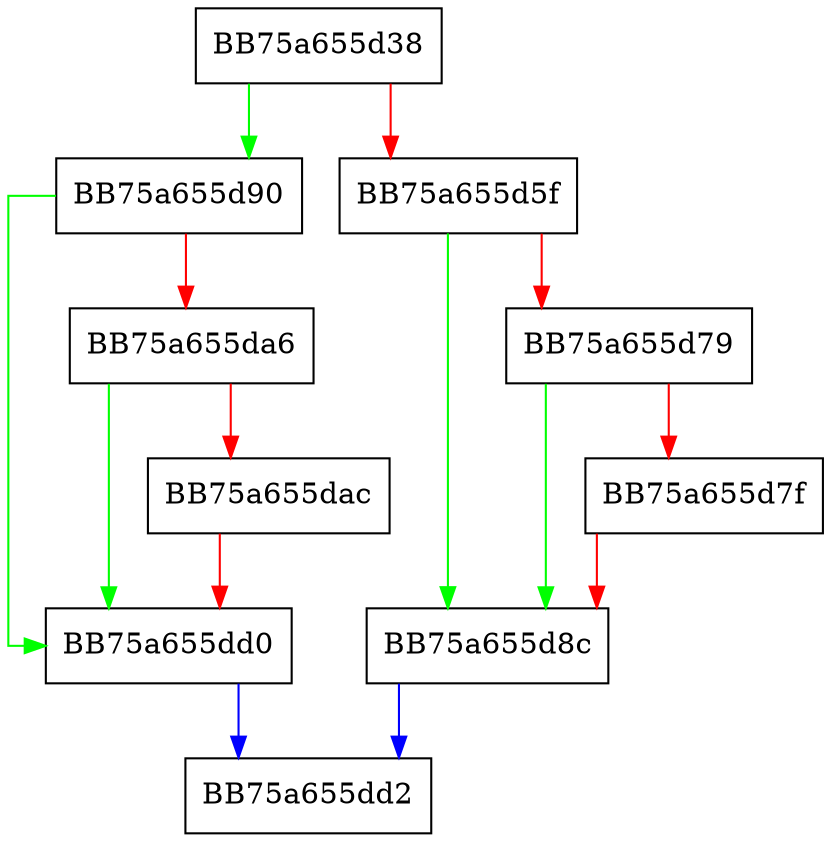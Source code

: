 digraph HrOpenService {
  node [shape="box"];
  graph [splines=ortho];
  BB75a655d38 -> BB75a655d90 [color="green"];
  BB75a655d38 -> BB75a655d5f [color="red"];
  BB75a655d5f -> BB75a655d8c [color="green"];
  BB75a655d5f -> BB75a655d79 [color="red"];
  BB75a655d79 -> BB75a655d8c [color="green"];
  BB75a655d79 -> BB75a655d7f [color="red"];
  BB75a655d7f -> BB75a655d8c [color="red"];
  BB75a655d8c -> BB75a655dd2 [color="blue"];
  BB75a655d90 -> BB75a655dd0 [color="green"];
  BB75a655d90 -> BB75a655da6 [color="red"];
  BB75a655da6 -> BB75a655dd0 [color="green"];
  BB75a655da6 -> BB75a655dac [color="red"];
  BB75a655dac -> BB75a655dd0 [color="red"];
  BB75a655dd0 -> BB75a655dd2 [color="blue"];
}